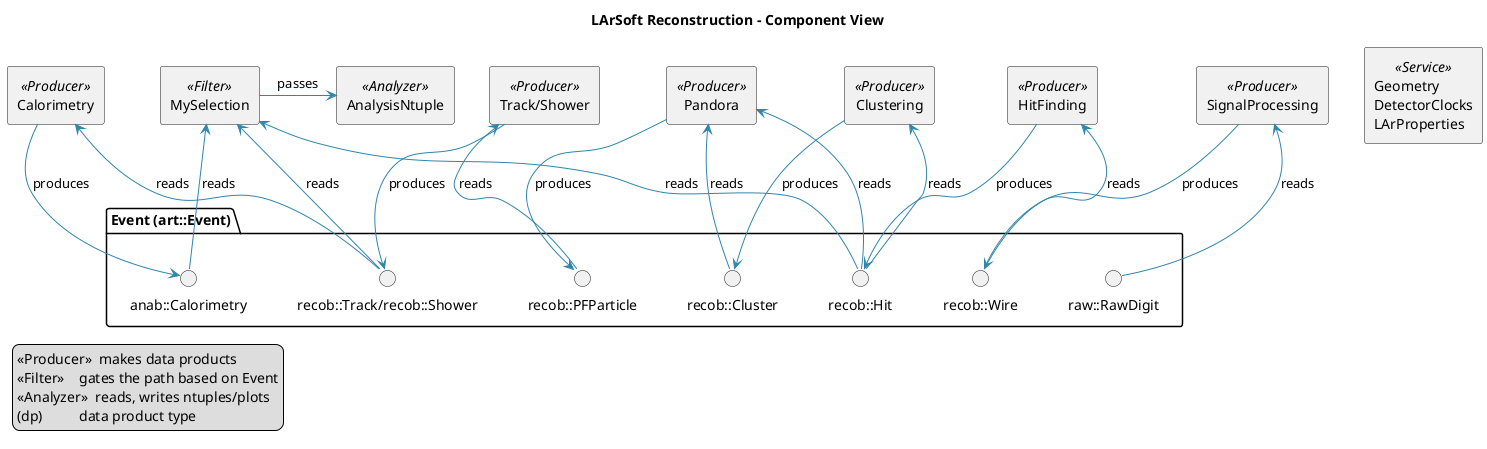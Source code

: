 @startuml LArSoft_Workflow
skinparam shadowing false
skinparam defaultFontName Arial
skinparam ArrowColor #2E86AB
title LArSoft Reconstruction – Component View

skinparam componentStyle rectangle
skinparam stereotype {
  CBackgroundColor<<Producer>>  #DFF5E1
  CBackgroundColor<<Filter>>    #FFEBD6
  CBackgroundColor<<Analyzer>>  #E7E9FF
  CBackgroundColor<<Service>>   #F4F4F4
}
skinparam rectangle {
  BorderColor #888
  RoundCorner 8
}
legend left
  <<Producer>>  makes data products
  <<Filter>>    gates the path based on Event
  <<Analyzer>>  reads, writes ntuples/plots
  (dp)          data product type
endlegend

package "Event (art::Event)" {
  () "raw::RawDigit" as RawDigit
  () "recob::Wire"   as Wire
  () "recob::Hit"    as Hit
  () "recob::Cluster" as Cluster
  () "recob::PFParticle" as PF
  () "recob::Track/recob::Shower" as TrSh
  () "anab::Calorimetry" as Calo
}

component "SignalProcessing" <<Producer>> as SigProc
component "HitFinding"      <<Producer>> as HitFinder
component "Clustering"      <<Producer>> as Clustering
component "Pandora"         <<Producer>> as Pandora
component "Track/Shower"    <<Producer>> as TrackShower
component "Calorimetry"     <<Producer>> as CaloProd
component "MySelection"     <<Filter>>   as MySel
component "AnalysisNtuple"  <<Analyzer>> as Ana

' Services used (optional)
component "Geometry\nDetectorClocks\nLArProperties" <<Service>> as Svc

' Reads/produces wiring
SigProc   -down-> Wire : produces
RawDigit  -up->  SigProc : reads

HitFinder -down-> Hit : produces
Wire      -up->  HitFinder : reads

Clustering -down-> Cluster : produces
Hit        -up->  Clustering : reads

Pandora -down-> PF : produces
Cluster -up-> Pandora : reads
Hit     -up-> Pandora : reads

TrackShower -down-> TrSh : produces
PF          -up-> TrackShower : reads

CaloProd -down-> Calo : produces
TrSh     -up-> CaloProd : reads

MySel -right-> Ana : passes
Calo  -up-> MySel : reads
TrSh  -up-> MySel : reads
Hit   -up-> MySel : reads
@enduml
